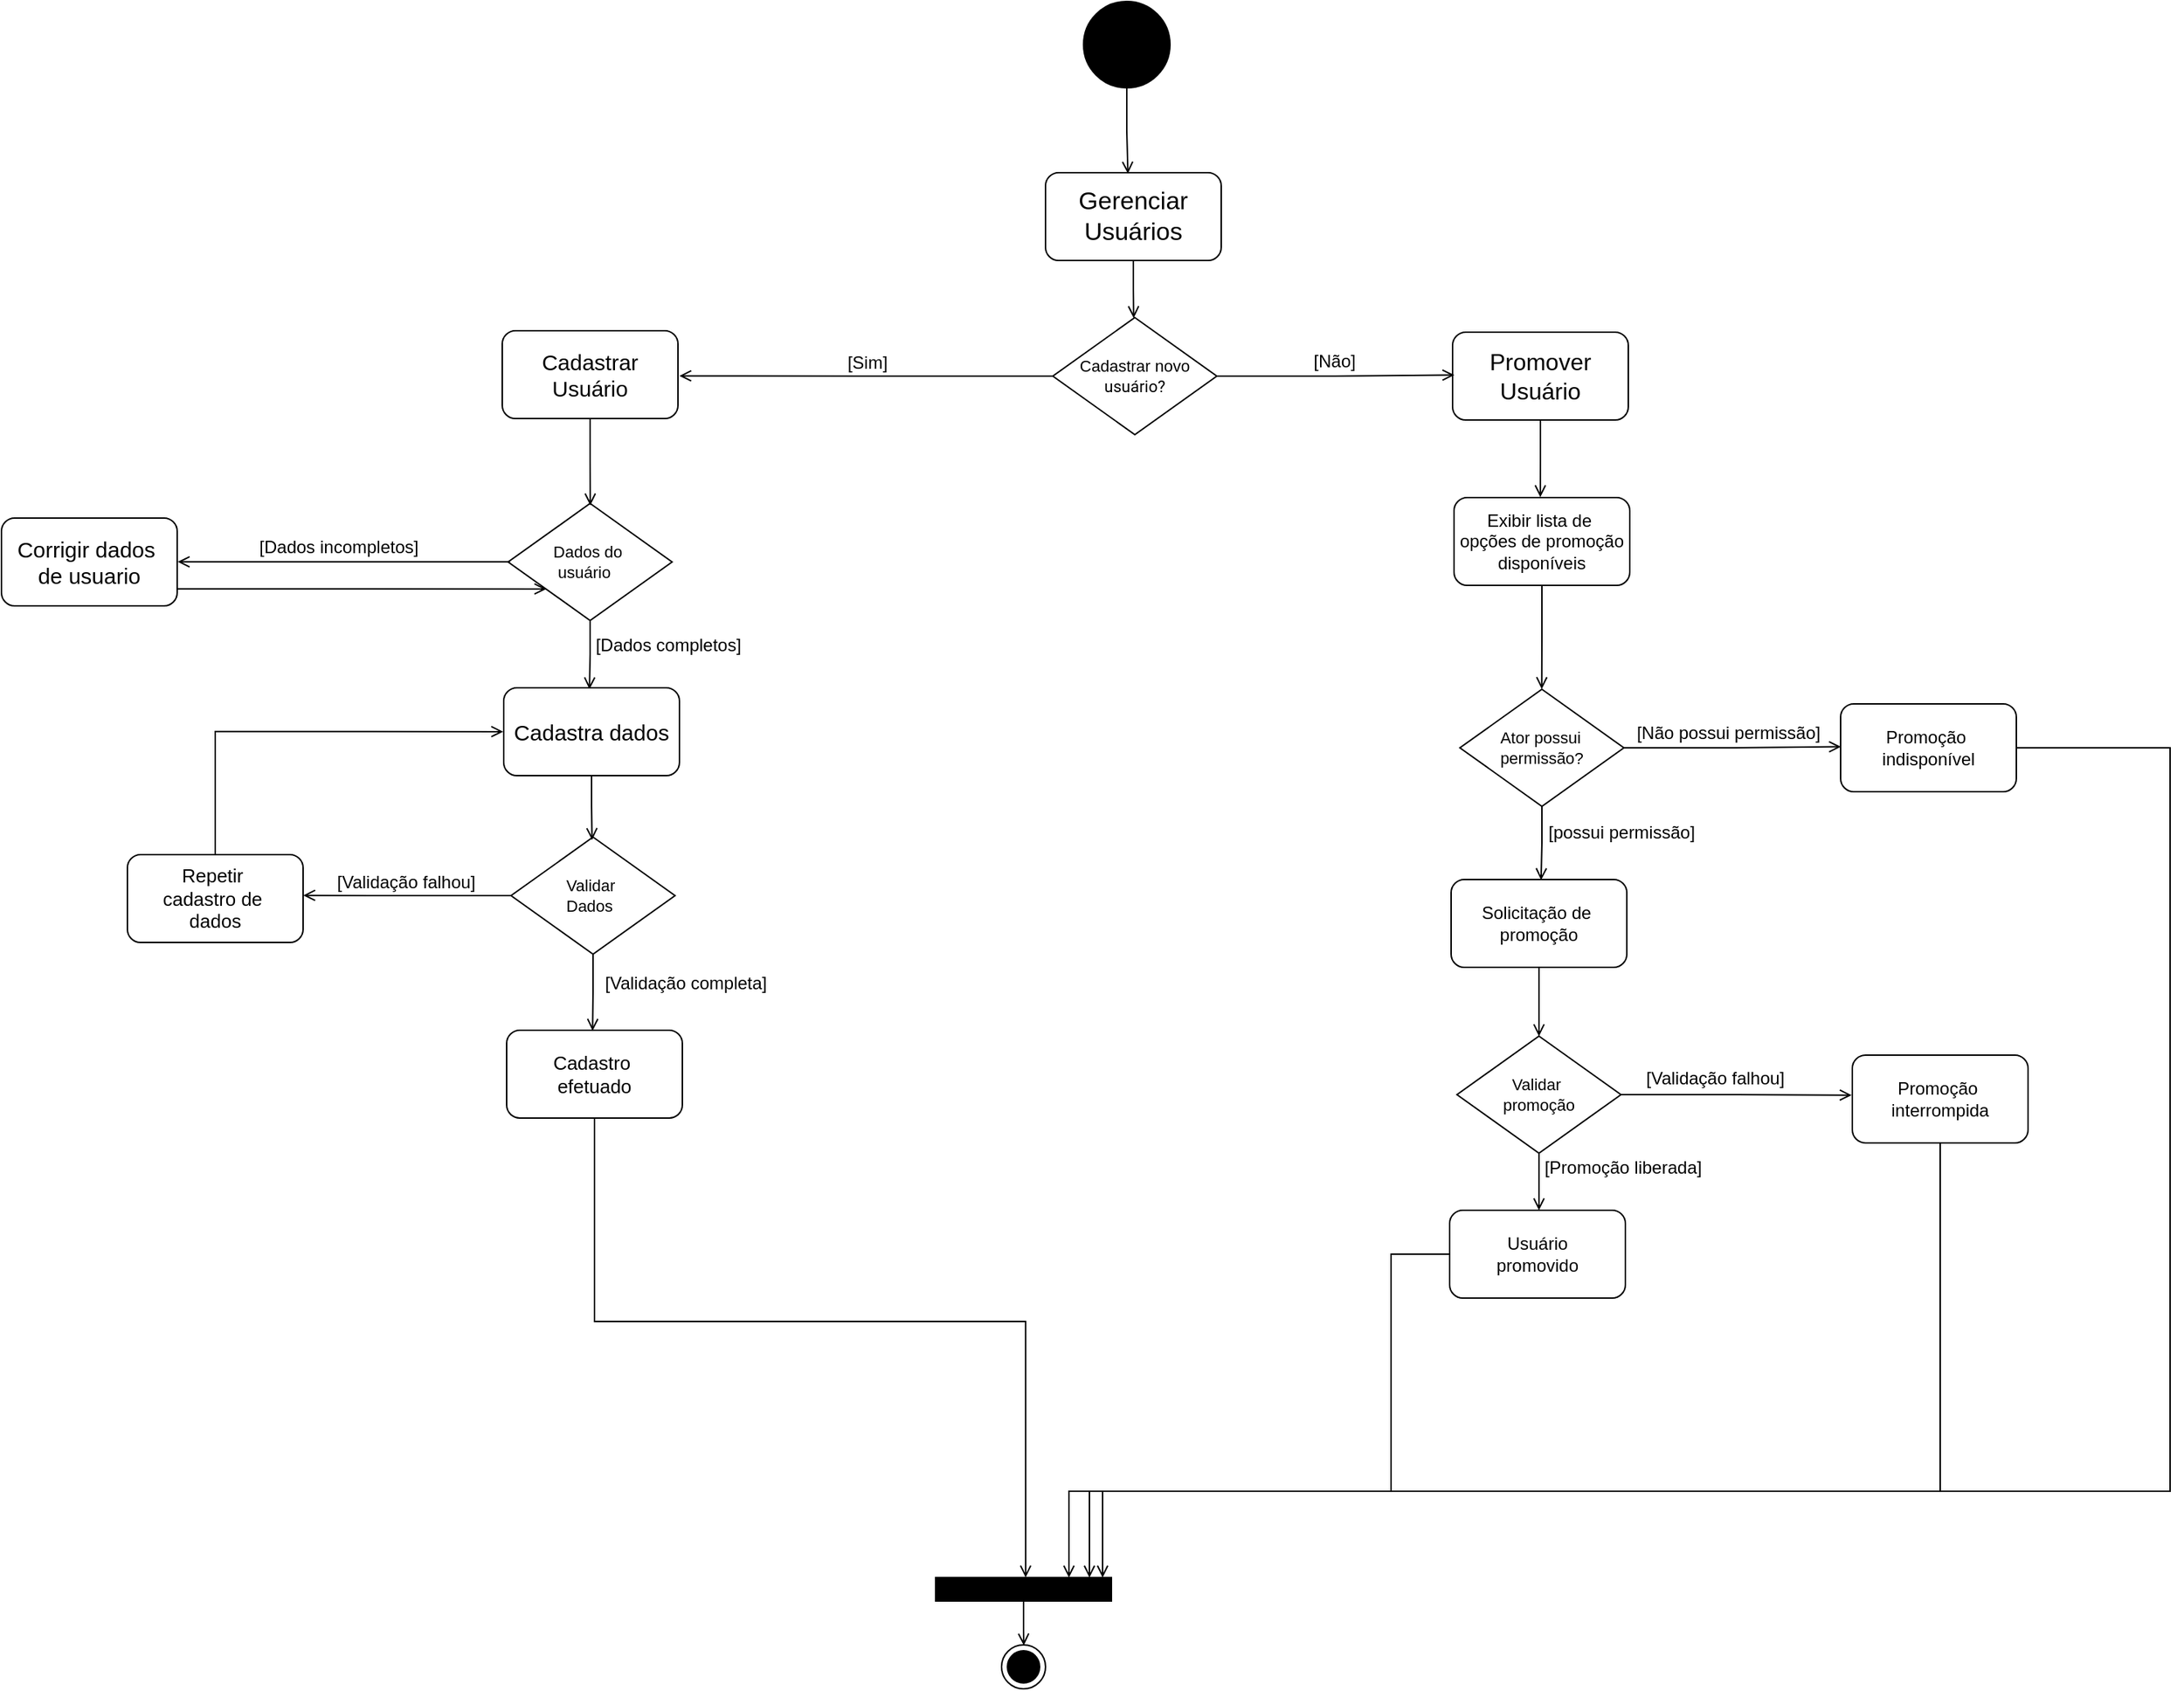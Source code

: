 <mxfile version="24.7.17">
  <diagram name="Page-1" id="e7e014a7-5840-1c2e-5031-d8a46d1fe8dd">
    <mxGraphModel dx="1766" dy="750" grid="0" gridSize="10" guides="0" tooltips="1" connect="0" arrows="1" fold="1" page="0" pageScale="1" pageWidth="1169" pageHeight="826" background="none" math="0" shadow="0">
      <root>
        <mxCell id="0" />
        <mxCell id="1" parent="0" />
        <mxCell id="GOKQv8CPCW2Fxh-G2tMz-41" value="" style="ellipse;whiteSpace=wrap;html=1;aspect=fixed;fillColor=#000000;" vertex="1" parent="1">
          <mxGeometry x="418" y="53" width="59" height="59" as="geometry" />
        </mxCell>
        <mxCell id="GOKQv8CPCW2Fxh-G2tMz-42" value="Gerenciar&lt;div style=&quot;font-size: 17px;&quot;&gt;Usuários&lt;/div&gt;" style="rounded=1;whiteSpace=wrap;html=1;fontSize=17;" vertex="1" parent="1">
          <mxGeometry x="392" y="170" width="120" height="60" as="geometry" />
        </mxCell>
        <mxCell id="GOKQv8CPCW2Fxh-G2tMz-44" style="edgeStyle=orthogonalEdgeStyle;rounded=0;orthogonalLoop=1;jettySize=auto;html=1;entryX=0.469;entryY=0.011;entryDx=0;entryDy=0;entryPerimeter=0;endArrow=open;endFill=0;" edge="1" parent="1" source="GOKQv8CPCW2Fxh-G2tMz-41" target="GOKQv8CPCW2Fxh-G2tMz-42">
          <mxGeometry relative="1" as="geometry" />
        </mxCell>
        <mxCell id="GOKQv8CPCW2Fxh-G2tMz-45" value="&lt;div style=&quot;text-align: center; font-size: 11px;&quot;&gt;&lt;span style=&quot;text-align: start; background-color: initial; font-size: 11px;&quot;&gt;&lt;font style=&quot;font-size: 11px;&quot;&gt;Cadastrar novo&lt;/font&gt;&lt;/span&gt;&lt;/div&gt;&lt;div style=&quot;text-align: center; font-size: 11px;&quot;&gt;&lt;span style=&quot;text-align: start; background-color: initial; font-size: 11px;&quot;&gt;&lt;font style=&quot;font-size: 11px;&quot;&gt;&lt;font face=&quot;Roboto, Arial, sans-serif&quot; style=&quot;font-size: 11px;&quot;&gt;usuário?&lt;/font&gt;&lt;/font&gt;&lt;/span&gt;&lt;/div&gt;" style="rhombus;whiteSpace=wrap;html=1;fontSize=11;" vertex="1" parent="1">
          <mxGeometry x="397" y="269" width="112" height="80" as="geometry" />
        </mxCell>
        <mxCell id="GOKQv8CPCW2Fxh-G2tMz-46" style="edgeStyle=orthogonalEdgeStyle;rounded=0;orthogonalLoop=1;jettySize=auto;html=1;entryX=0.493;entryY=0.004;entryDx=0;entryDy=0;entryPerimeter=0;endArrow=open;endFill=0;" edge="1" parent="1" source="GOKQv8CPCW2Fxh-G2tMz-42" target="GOKQv8CPCW2Fxh-G2tMz-45">
          <mxGeometry relative="1" as="geometry" />
        </mxCell>
        <mxCell id="GOKQv8CPCW2Fxh-G2tMz-47" value="Cadastrar&lt;div style=&quot;font-size: 15px;&quot;&gt;Usuário&lt;/div&gt;" style="rounded=1;whiteSpace=wrap;html=1;fontSize=15;" vertex="1" parent="1">
          <mxGeometry x="21" y="278" width="120" height="60" as="geometry" />
        </mxCell>
        <mxCell id="GOKQv8CPCW2Fxh-G2tMz-48" style="edgeStyle=orthogonalEdgeStyle;rounded=0;orthogonalLoop=1;jettySize=auto;html=1;entryX=1.008;entryY=0.514;entryDx=0;entryDy=0;entryPerimeter=0;endArrow=open;endFill=0;" edge="1" parent="1" source="GOKQv8CPCW2Fxh-G2tMz-45" target="GOKQv8CPCW2Fxh-G2tMz-47">
          <mxGeometry relative="1" as="geometry" />
        </mxCell>
        <mxCell id="GOKQv8CPCW2Fxh-G2tMz-49" value="[Sim]" style="text;html=1;align=center;verticalAlign=middle;resizable=0;points=[];autosize=1;strokeColor=none;fillColor=none;" vertex="1" parent="1">
          <mxGeometry x="247" y="287" width="45" height="26" as="geometry" />
        </mxCell>
        <mxCell id="GOKQv8CPCW2Fxh-G2tMz-50" value="&lt;div style=&quot;text-align: start; font-size: 11px;&quot;&gt;Dados do&amp;nbsp;&lt;/div&gt;&lt;div style=&quot;text-align: start; font-size: 11px;&quot;&gt;&amp;nbsp;usuário&lt;/div&gt;" style="rhombus;whiteSpace=wrap;html=1;fontSize=11;" vertex="1" parent="1">
          <mxGeometry x="25" y="396" width="112" height="80" as="geometry" />
        </mxCell>
        <mxCell id="GOKQv8CPCW2Fxh-G2tMz-51" style="edgeStyle=orthogonalEdgeStyle;rounded=0;orthogonalLoop=1;jettySize=auto;html=1;entryX=0.501;entryY=0.017;entryDx=0;entryDy=0;entryPerimeter=0;endArrow=open;endFill=0;" edge="1" parent="1" source="GOKQv8CPCW2Fxh-G2tMz-47" target="GOKQv8CPCW2Fxh-G2tMz-50">
          <mxGeometry relative="1" as="geometry" />
        </mxCell>
        <mxCell id="GOKQv8CPCW2Fxh-G2tMz-52" value="Corrigir dados&amp;nbsp;&lt;div style=&quot;font-size: 15px;&quot;&gt;de usuario&lt;/div&gt;" style="rounded=1;whiteSpace=wrap;html=1;fontSize=15;" vertex="1" parent="1">
          <mxGeometry x="-321" y="406" width="120" height="60" as="geometry" />
        </mxCell>
        <mxCell id="GOKQv8CPCW2Fxh-G2tMz-53" style="edgeStyle=orthogonalEdgeStyle;rounded=0;orthogonalLoop=1;jettySize=auto;html=1;endArrow=open;endFill=0;entryX=1.003;entryY=0.515;entryDx=0;entryDy=0;entryPerimeter=0;" edge="1" parent="1">
          <mxGeometry relative="1" as="geometry">
            <mxPoint x="26.244" y="435.889" as="sourcePoint" />
            <mxPoint x="-200.64" y="435.9" as="targetPoint" />
            <Array as="points">
              <mxPoint x="-88" y="435" />
            </Array>
          </mxGeometry>
        </mxCell>
        <mxCell id="GOKQv8CPCW2Fxh-G2tMz-54" value="[Dados incompletos]" style="text;html=1;align=center;verticalAlign=middle;resizable=0;points=[];autosize=1;strokeColor=none;fillColor=none;" vertex="1" parent="1">
          <mxGeometry x="-155" y="413" width="127" height="26" as="geometry" />
        </mxCell>
        <mxCell id="GOKQv8CPCW2Fxh-G2tMz-55" style="edgeStyle=orthogonalEdgeStyle;rounded=0;orthogonalLoop=1;jettySize=auto;html=1;entryX=0.233;entryY=0.743;entryDx=0;entryDy=0;entryPerimeter=0;endArrow=open;endFill=0;" edge="1" parent="1">
          <mxGeometry relative="1" as="geometry">
            <mxPoint x="-201" y="454.417" as="sourcePoint" />
            <mxPoint x="51.096" y="454.44" as="targetPoint" />
            <Array as="points">
              <mxPoint x="-144" y="454" />
            </Array>
          </mxGeometry>
        </mxCell>
        <mxCell id="GOKQv8CPCW2Fxh-G2tMz-56" value="&lt;div style=&quot;text-align: start; font-size: 11px;&quot;&gt;Validar&amp;nbsp;&lt;/div&gt;&lt;div style=&quot;text-align: start; font-size: 11px;&quot;&gt;Dados&lt;/div&gt;" style="rhombus;whiteSpace=wrap;html=1;fontSize=11;" vertex="1" parent="1">
          <mxGeometry x="27" y="624" width="112" height="80" as="geometry" />
        </mxCell>
        <mxCell id="GOKQv8CPCW2Fxh-G2tMz-58" style="edgeStyle=orthogonalEdgeStyle;rounded=0;orthogonalLoop=1;jettySize=auto;html=1;endArrow=open;endFill=0;entryX=0.488;entryY=0.016;entryDx=0;entryDy=0;entryPerimeter=0;" edge="1" parent="1" source="GOKQv8CPCW2Fxh-G2tMz-50" target="GOKQv8CPCW2Fxh-G2tMz-64">
          <mxGeometry relative="1" as="geometry">
            <mxPoint x="81" y="521" as="targetPoint" />
          </mxGeometry>
        </mxCell>
        <mxCell id="GOKQv8CPCW2Fxh-G2tMz-59" value="[Dados completos]" style="text;html=1;align=center;verticalAlign=middle;resizable=0;points=[];autosize=1;strokeColor=none;fillColor=none;" vertex="1" parent="1">
          <mxGeometry x="75" y="480" width="117" height="26" as="geometry" />
        </mxCell>
        <mxCell id="GOKQv8CPCW2Fxh-G2tMz-60" value="Repetir&amp;nbsp;&lt;div&gt;cadastro de&amp;nbsp;&lt;/div&gt;&lt;div&gt;dados&lt;/div&gt;" style="rounded=1;whiteSpace=wrap;html=1;fontSize=13;" vertex="1" parent="1">
          <mxGeometry x="-235" y="636" width="120" height="60" as="geometry" />
        </mxCell>
        <mxCell id="GOKQv8CPCW2Fxh-G2tMz-61" style="edgeStyle=orthogonalEdgeStyle;rounded=0;orthogonalLoop=1;jettySize=auto;html=1;entryX=1.001;entryY=0.464;entryDx=0;entryDy=0;entryPerimeter=0;endArrow=open;endFill=0;" edge="1" parent="1" source="GOKQv8CPCW2Fxh-G2tMz-56" target="GOKQv8CPCW2Fxh-G2tMz-60">
          <mxGeometry relative="1" as="geometry" />
        </mxCell>
        <mxCell id="GOKQv8CPCW2Fxh-G2tMz-62" value="[Validação falhou]" style="text;html=1;align=center;verticalAlign=middle;resizable=0;points=[];autosize=1;strokeColor=none;fillColor=none;" vertex="1" parent="1">
          <mxGeometry x="-102" y="642" width="113" height="26" as="geometry" />
        </mxCell>
        <mxCell id="GOKQv8CPCW2Fxh-G2tMz-64" value="Cadastra dados" style="rounded=1;whiteSpace=wrap;html=1;fontSize=15;" vertex="1" parent="1">
          <mxGeometry x="22" y="522" width="120" height="60" as="geometry" />
        </mxCell>
        <mxCell id="GOKQv8CPCW2Fxh-G2tMz-65" style="edgeStyle=orthogonalEdgeStyle;rounded=0;orthogonalLoop=1;jettySize=auto;html=1;entryX=0.494;entryY=0.025;entryDx=0;entryDy=0;entryPerimeter=0;endArrow=open;endFill=0;" edge="1" parent="1" source="GOKQv8CPCW2Fxh-G2tMz-64" target="GOKQv8CPCW2Fxh-G2tMz-56">
          <mxGeometry relative="1" as="geometry" />
        </mxCell>
        <mxCell id="GOKQv8CPCW2Fxh-G2tMz-66" style="edgeStyle=orthogonalEdgeStyle;rounded=0;orthogonalLoop=1;jettySize=auto;html=1;entryX=-0.003;entryY=0.499;entryDx=0;entryDy=0;entryPerimeter=0;endArrow=open;endFill=0;" edge="1" parent="1" source="GOKQv8CPCW2Fxh-G2tMz-60" target="GOKQv8CPCW2Fxh-G2tMz-64">
          <mxGeometry relative="1" as="geometry">
            <Array as="points">
              <mxPoint x="-175" y="552" />
            </Array>
          </mxGeometry>
        </mxCell>
        <mxCell id="GOKQv8CPCW2Fxh-G2tMz-67" value="Cadastro&amp;nbsp;&lt;div&gt;efetuado&lt;/div&gt;" style="rounded=1;whiteSpace=wrap;html=1;fontSize=13;" vertex="1" parent="1">
          <mxGeometry x="24" y="756" width="120" height="60" as="geometry" />
        </mxCell>
        <mxCell id="GOKQv8CPCW2Fxh-G2tMz-68" style="edgeStyle=orthogonalEdgeStyle;rounded=0;orthogonalLoop=1;jettySize=auto;html=1;entryX=0.489;entryY=0.006;entryDx=0;entryDy=0;entryPerimeter=0;endArrow=open;endFill=0;" edge="1" parent="1" source="GOKQv8CPCW2Fxh-G2tMz-56" target="GOKQv8CPCW2Fxh-G2tMz-67">
          <mxGeometry relative="1" as="geometry" />
        </mxCell>
        <mxCell id="GOKQv8CPCW2Fxh-G2tMz-69" value="[Validação completa]" style="text;html=1;align=center;verticalAlign=middle;resizable=0;points=[];autosize=1;strokeColor=none;fillColor=none;" vertex="1" parent="1">
          <mxGeometry x="81" y="711" width="129" height="26" as="geometry" />
        </mxCell>
        <mxCell id="GOKQv8CPCW2Fxh-G2tMz-72" value="" style="ellipse;html=1;shape=endState;fillColor=#000000;strokeColor=#000000;" vertex="1" parent="1">
          <mxGeometry x="362" y="1176" width="30" height="30" as="geometry" />
        </mxCell>
        <mxCell id="GOKQv8CPCW2Fxh-G2tMz-73" value="" style="rounded=0;whiteSpace=wrap;html=1;fillColor=#000000;" vertex="1" parent="1">
          <mxGeometry x="317" y="1130" width="120" height="16" as="geometry" />
        </mxCell>
        <mxCell id="GOKQv8CPCW2Fxh-G2tMz-74" style="edgeStyle=orthogonalEdgeStyle;rounded=0;orthogonalLoop=1;jettySize=auto;html=1;entryX=0.506;entryY=0.013;entryDx=0;entryDy=0;entryPerimeter=0;endArrow=open;endFill=0;" edge="1" parent="1" source="GOKQv8CPCW2Fxh-G2tMz-73" target="GOKQv8CPCW2Fxh-G2tMz-72">
          <mxGeometry relative="1" as="geometry" />
        </mxCell>
        <mxCell id="GOKQv8CPCW2Fxh-G2tMz-75" style="edgeStyle=orthogonalEdgeStyle;rounded=0;orthogonalLoop=1;jettySize=auto;html=1;endArrow=open;endFill=0;entryX=0.512;entryY=-0.005;entryDx=0;entryDy=0;entryPerimeter=0;" edge="1" parent="1" source="GOKQv8CPCW2Fxh-G2tMz-67" target="GOKQv8CPCW2Fxh-G2tMz-73">
          <mxGeometry relative="1" as="geometry">
            <mxPoint x="378" y="1129" as="targetPoint" />
            <Array as="points">
              <mxPoint x="84" y="955" />
              <mxPoint x="378" y="955" />
            </Array>
          </mxGeometry>
        </mxCell>
        <mxCell id="GOKQv8CPCW2Fxh-G2tMz-80" value="Promover&lt;div style=&quot;font-size: 16px;&quot;&gt;Usuário&lt;br style=&quot;font-size: 16px;&quot;&gt;&lt;/div&gt;" style="rounded=1;whiteSpace=wrap;html=1;fontSize=16;" vertex="1" parent="1">
          <mxGeometry x="670" y="279" width="120" height="60" as="geometry" />
        </mxCell>
        <mxCell id="GOKQv8CPCW2Fxh-G2tMz-81" style="edgeStyle=orthogonalEdgeStyle;rounded=0;orthogonalLoop=1;jettySize=auto;html=1;entryX=0.01;entryY=0.488;entryDx=0;entryDy=0;entryPerimeter=0;endArrow=open;endFill=0;" edge="1" parent="1" source="GOKQv8CPCW2Fxh-G2tMz-45" target="GOKQv8CPCW2Fxh-G2tMz-80">
          <mxGeometry relative="1" as="geometry" />
        </mxCell>
        <mxCell id="GOKQv8CPCW2Fxh-G2tMz-82" value="[Não]" style="text;html=1;align=center;verticalAlign=middle;resizable=0;points=[];autosize=1;strokeColor=none;fillColor=none;" vertex="1" parent="1">
          <mxGeometry x="565" y="286" width="47" height="26" as="geometry" />
        </mxCell>
        <mxCell id="GOKQv8CPCW2Fxh-G2tMz-83" value="&lt;div style=&quot;font-size: 12px;&quot;&gt;&lt;font style=&quot;font-size: 12px;&quot;&gt;Exibir lista de&amp;nbsp;&lt;/font&gt;&lt;/div&gt;&lt;div style=&quot;font-size: 12px;&quot;&gt;&lt;font style=&quot;font-size: 12px;&quot;&gt;opções de promoção disponíveis&lt;/font&gt;&lt;/div&gt;" style="rounded=1;whiteSpace=wrap;html=1;fontSize=12;" vertex="1" parent="1">
          <mxGeometry x="671" y="392" width="120" height="60" as="geometry" />
        </mxCell>
        <mxCell id="GOKQv8CPCW2Fxh-G2tMz-84" style="edgeStyle=orthogonalEdgeStyle;rounded=0;orthogonalLoop=1;jettySize=auto;html=1;entryX=0.491;entryY=-0.004;entryDx=0;entryDy=0;entryPerimeter=0;endArrow=open;endFill=0;" edge="1" parent="1" source="GOKQv8CPCW2Fxh-G2tMz-80" target="GOKQv8CPCW2Fxh-G2tMz-83">
          <mxGeometry relative="1" as="geometry" />
        </mxCell>
        <mxCell id="GOKQv8CPCW2Fxh-G2tMz-85" value="&lt;div style=&quot;text-align: start; font-size: 11px;&quot;&gt;Ator possui&lt;/div&gt;&lt;div style=&quot;text-align: start; font-size: 11px;&quot;&gt;permissão?&lt;/div&gt;" style="rhombus;whiteSpace=wrap;html=1;fontSize=11;" vertex="1" parent="1">
          <mxGeometry x="675" y="523" width="112" height="80" as="geometry" />
        </mxCell>
        <mxCell id="GOKQv8CPCW2Fxh-G2tMz-86" style="edgeStyle=orthogonalEdgeStyle;rounded=0;orthogonalLoop=1;jettySize=auto;html=1;entryX=0.499;entryY=-0.002;entryDx=0;entryDy=0;entryPerimeter=0;endArrow=open;endFill=0;" edge="1" parent="1" source="GOKQv8CPCW2Fxh-G2tMz-83" target="GOKQv8CPCW2Fxh-G2tMz-85">
          <mxGeometry relative="1" as="geometry" />
        </mxCell>
        <mxCell id="GOKQv8CPCW2Fxh-G2tMz-87" value="&lt;div style=&quot;font-size: 12px;&quot;&gt;Solicitação de&amp;nbsp;&lt;/div&gt;&lt;div style=&quot;font-size: 12px;&quot;&gt;promoção&lt;/div&gt;" style="rounded=1;whiteSpace=wrap;html=1;fontSize=12;" vertex="1" parent="1">
          <mxGeometry x="669" y="653" width="120" height="60" as="geometry" />
        </mxCell>
        <mxCell id="GOKQv8CPCW2Fxh-G2tMz-88" style="edgeStyle=orthogonalEdgeStyle;rounded=0;orthogonalLoop=1;jettySize=auto;html=1;entryX=0.512;entryY=0.007;entryDx=0;entryDy=0;entryPerimeter=0;endArrow=open;endFill=0;" edge="1" parent="1" source="GOKQv8CPCW2Fxh-G2tMz-85" target="GOKQv8CPCW2Fxh-G2tMz-87">
          <mxGeometry relative="1" as="geometry" />
        </mxCell>
        <mxCell id="GOKQv8CPCW2Fxh-G2tMz-89" value="[possui permissão]" style="text;html=1;align=center;verticalAlign=middle;resizable=0;points=[];autosize=1;strokeColor=none;fillColor=none;" vertex="1" parent="1">
          <mxGeometry x="726" y="608" width="118" height="26" as="geometry" />
        </mxCell>
        <mxCell id="GOKQv8CPCW2Fxh-G2tMz-90" value="&lt;div style=&quot;text-align: start; font-size: 11px;&quot;&gt;&amp;nbsp; Validar&amp;nbsp;&lt;/div&gt;&lt;div style=&quot;text-align: start; font-size: 11px;&quot;&gt;promoção&lt;/div&gt;" style="rhombus;whiteSpace=wrap;html=1;fontSize=11;" vertex="1" parent="1">
          <mxGeometry x="673" y="760" width="112" height="80" as="geometry" />
        </mxCell>
        <mxCell id="GOKQv8CPCW2Fxh-G2tMz-91" value="&lt;div style=&quot;font-size: 12px;&quot;&gt;Promoção&amp;nbsp;&lt;/div&gt;&lt;div style=&quot;font-size: 12px;&quot;&gt;indisponível&lt;/div&gt;" style="rounded=1;whiteSpace=wrap;html=1;fontSize=12;" vertex="1" parent="1">
          <mxGeometry x="935" y="533" width="120" height="60" as="geometry" />
        </mxCell>
        <mxCell id="GOKQv8CPCW2Fxh-G2tMz-92" style="edgeStyle=orthogonalEdgeStyle;rounded=0;orthogonalLoop=1;jettySize=auto;html=1;entryX=0.002;entryY=0.488;entryDx=0;entryDy=0;entryPerimeter=0;endArrow=open;endFill=0;" edge="1" parent="1" source="GOKQv8CPCW2Fxh-G2tMz-85" target="GOKQv8CPCW2Fxh-G2tMz-91">
          <mxGeometry relative="1" as="geometry" />
        </mxCell>
        <mxCell id="GOKQv8CPCW2Fxh-G2tMz-93" value="[Não possui permissão]" style="text;html=1;align=center;verticalAlign=middle;resizable=0;points=[];autosize=1;strokeColor=none;fillColor=none;" vertex="1" parent="1">
          <mxGeometry x="786" y="540" width="143" height="26" as="geometry" />
        </mxCell>
        <mxCell id="GOKQv8CPCW2Fxh-G2tMz-95" style="edgeStyle=orthogonalEdgeStyle;rounded=0;orthogonalLoop=1;jettySize=auto;html=1;entryX=0.5;entryY=0.001;entryDx=0;entryDy=0;entryPerimeter=0;endArrow=open;endFill=0;" edge="1" parent="1" source="GOKQv8CPCW2Fxh-G2tMz-87" target="GOKQv8CPCW2Fxh-G2tMz-90">
          <mxGeometry relative="1" as="geometry" />
        </mxCell>
        <mxCell id="GOKQv8CPCW2Fxh-G2tMz-96" value="&lt;div style=&quot;font-size: 12px;&quot;&gt;Usuário&lt;/div&gt;&lt;div style=&quot;font-size: 12px;&quot;&gt;promovido&lt;/div&gt;" style="rounded=1;whiteSpace=wrap;html=1;fontSize=12;" vertex="1" parent="1">
          <mxGeometry x="668" y="879" width="120" height="60" as="geometry" />
        </mxCell>
        <mxCell id="GOKQv8CPCW2Fxh-G2tMz-97" style="edgeStyle=orthogonalEdgeStyle;rounded=0;orthogonalLoop=1;jettySize=auto;html=1;endArrow=open;endFill=0;" edge="1" parent="1" source="GOKQv8CPCW2Fxh-G2tMz-90">
          <mxGeometry relative="1" as="geometry">
            <mxPoint x="729" y="879" as="targetPoint" />
          </mxGeometry>
        </mxCell>
        <mxCell id="GOKQv8CPCW2Fxh-G2tMz-98" value="[Promoção liberada]" style="text;html=1;align=center;verticalAlign=middle;resizable=0;points=[];autosize=1;strokeColor=none;fillColor=none;" vertex="1" parent="1">
          <mxGeometry x="723" y="837" width="125" height="26" as="geometry" />
        </mxCell>
        <mxCell id="GOKQv8CPCW2Fxh-G2tMz-99" style="edgeStyle=orthogonalEdgeStyle;rounded=0;orthogonalLoop=1;jettySize=auto;html=1;endArrow=open;endFill=0;" edge="1" parent="1" source="GOKQv8CPCW2Fxh-G2tMz-91">
          <mxGeometry relative="1" as="geometry">
            <mxPoint x="408" y="1130" as="targetPoint" />
            <Array as="points">
              <mxPoint x="1160" y="563" />
              <mxPoint x="1160" y="1071" />
              <mxPoint x="408" y="1071" />
            </Array>
          </mxGeometry>
        </mxCell>
        <mxCell id="GOKQv8CPCW2Fxh-G2tMz-100" style="edgeStyle=orthogonalEdgeStyle;rounded=0;orthogonalLoop=1;jettySize=auto;html=1;endArrow=open;endFill=0;" edge="1" parent="1" source="GOKQv8CPCW2Fxh-G2tMz-96">
          <mxGeometry relative="1" as="geometry">
            <mxPoint x="422" y="1130" as="targetPoint" />
            <Array as="points">
              <mxPoint x="628" y="909" />
              <mxPoint x="628" y="1071" />
              <mxPoint x="422" y="1071" />
            </Array>
          </mxGeometry>
        </mxCell>
        <mxCell id="GOKQv8CPCW2Fxh-G2tMz-101" value="&lt;div style=&quot;font-size: 12px;&quot;&gt;&lt;div&gt;Promoção&amp;nbsp;&lt;/div&gt;&lt;div&gt;interrompida&lt;/div&gt;&lt;/div&gt;" style="rounded=1;whiteSpace=wrap;html=1;fontSize=12;" vertex="1" parent="1">
          <mxGeometry x="943" y="773" width="120" height="60" as="geometry" />
        </mxCell>
        <mxCell id="GOKQv8CPCW2Fxh-G2tMz-102" style="edgeStyle=orthogonalEdgeStyle;rounded=0;orthogonalLoop=1;jettySize=auto;html=1;entryX=-0.004;entryY=0.456;entryDx=0;entryDy=0;entryPerimeter=0;endArrow=open;endFill=0;" edge="1" parent="1" source="GOKQv8CPCW2Fxh-G2tMz-90" target="GOKQv8CPCW2Fxh-G2tMz-101">
          <mxGeometry relative="1" as="geometry" />
        </mxCell>
        <mxCell id="GOKQv8CPCW2Fxh-G2tMz-103" value="[Validação falhou]" style="text;html=1;align=center;verticalAlign=middle;resizable=0;points=[];autosize=1;strokeColor=none;fillColor=none;" vertex="1" parent="1">
          <mxGeometry x="792" y="776" width="113" height="26" as="geometry" />
        </mxCell>
        <mxCell id="GOKQv8CPCW2Fxh-G2tMz-104" style="edgeStyle=orthogonalEdgeStyle;rounded=0;orthogonalLoop=1;jettySize=auto;html=1;entryX=0.95;entryY=0;entryDx=0;entryDy=0;entryPerimeter=0;endArrow=open;endFill=0;" edge="1" parent="1" source="GOKQv8CPCW2Fxh-G2tMz-101" target="GOKQv8CPCW2Fxh-G2tMz-73">
          <mxGeometry relative="1" as="geometry">
            <Array as="points">
              <mxPoint x="1003" y="1071" />
              <mxPoint x="431" y="1071" />
            </Array>
          </mxGeometry>
        </mxCell>
      </root>
    </mxGraphModel>
  </diagram>
</mxfile>
